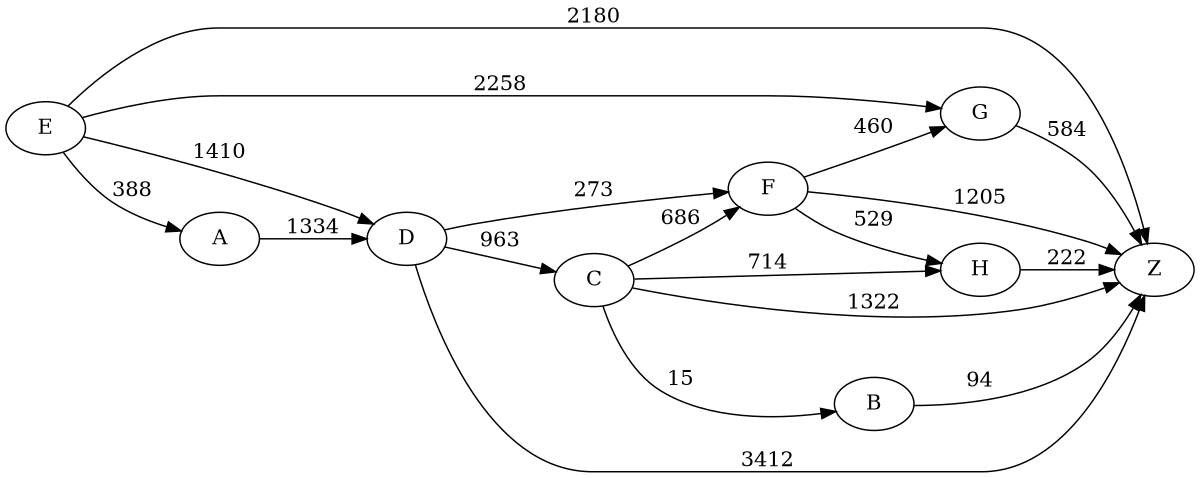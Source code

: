 digraph G {
	rankdir=LR size="8,5"
	E
	A
	E -> A [label=388]
	E
	G
	E -> G [label=2258]
	E
	Z
	E -> Z [label=2180]
	E
	D
	E -> D [label=1410]
	A
	D
	A -> D [label=1334]
	D
	C
	D -> C [label=963]
	D
	F
	D -> F [label=273]
	D
	Z
	D -> Z [label=3412]
	C
	Z
	C -> Z [label=1322]
	C
	F
	C -> F [label=686]
	C
	B
	C -> B [label=15]
	C
	H
	C -> H [label=714]
	F
	G
	F -> G [label=460]
	F
	H
	F -> H [label=529]
	F
	Z
	F -> Z [label=1205]
	G
	Z
	G -> Z [label=584]
	B
	Z
	B -> Z [label=94]
	H
	Z
	H -> Z [label=222]
}
